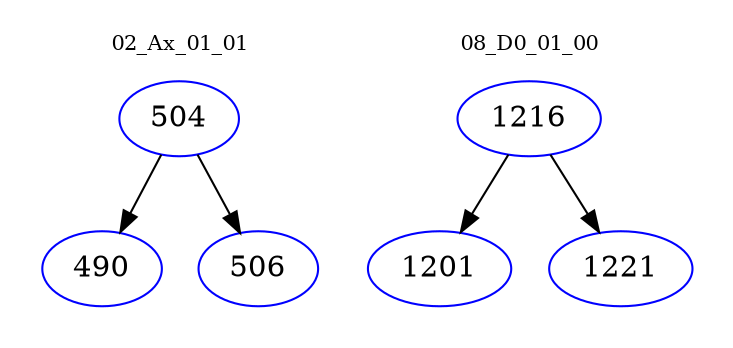 digraph{
subgraph cluster_0 {
color = white
label = "02_Ax_01_01";
fontsize=10;
T0_504 [label="504", color="blue"]
T0_504 -> T0_490 [color="black"]
T0_490 [label="490", color="blue"]
T0_504 -> T0_506 [color="black"]
T0_506 [label="506", color="blue"]
}
subgraph cluster_1 {
color = white
label = "08_D0_01_00";
fontsize=10;
T1_1216 [label="1216", color="blue"]
T1_1216 -> T1_1201 [color="black"]
T1_1201 [label="1201", color="blue"]
T1_1216 -> T1_1221 [color="black"]
T1_1221 [label="1221", color="blue"]
}
}
